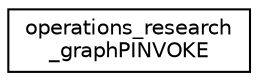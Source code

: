 digraph "Graphical Class Hierarchy"
{
 // LATEX_PDF_SIZE
  edge [fontname="Helvetica",fontsize="10",labelfontname="Helvetica",labelfontsize="10"];
  node [fontname="Helvetica",fontsize="10",shape=record];
  rankdir="LR";
  Node0 [label="operations_research\l_graphPINVOKE",height=0.2,width=0.4,color="black", fillcolor="white", style="filled",URL="$classGoogle_1_1OrTools_1_1Graph_1_1operations__research__graphPINVOKE.html",tooltip=" "];
}
